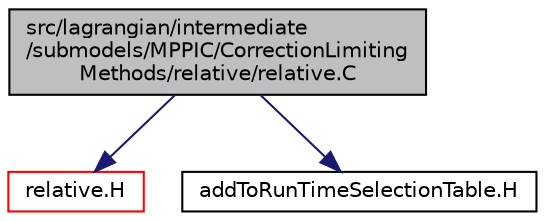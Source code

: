 digraph "src/lagrangian/intermediate/submodels/MPPIC/CorrectionLimitingMethods/relative/relative.C"
{
  bgcolor="transparent";
  edge [fontname="Helvetica",fontsize="10",labelfontname="Helvetica",labelfontsize="10"];
  node [fontname="Helvetica",fontsize="10",shape=record];
  Node0 [label="src/lagrangian/intermediate\l/submodels/MPPIC/CorrectionLimiting\lMethods/relative/relative.C",height=0.2,width=0.4,color="black", fillcolor="grey75", style="filled", fontcolor="black"];
  Node0 -> Node1 [color="midnightblue",fontsize="10",style="solid",fontname="Helvetica"];
  Node1 [label="relative.H",height=0.2,width=0.4,color="red",URL="$a06743.html"];
  Node0 -> Node112 [color="midnightblue",fontsize="10",style="solid",fontname="Helvetica"];
  Node112 [label="addToRunTimeSelectionTable.H",height=0.2,width=0.4,color="black",URL="$a09989.html",tooltip="Macros for easy insertion into run-time selection tables. "];
}
